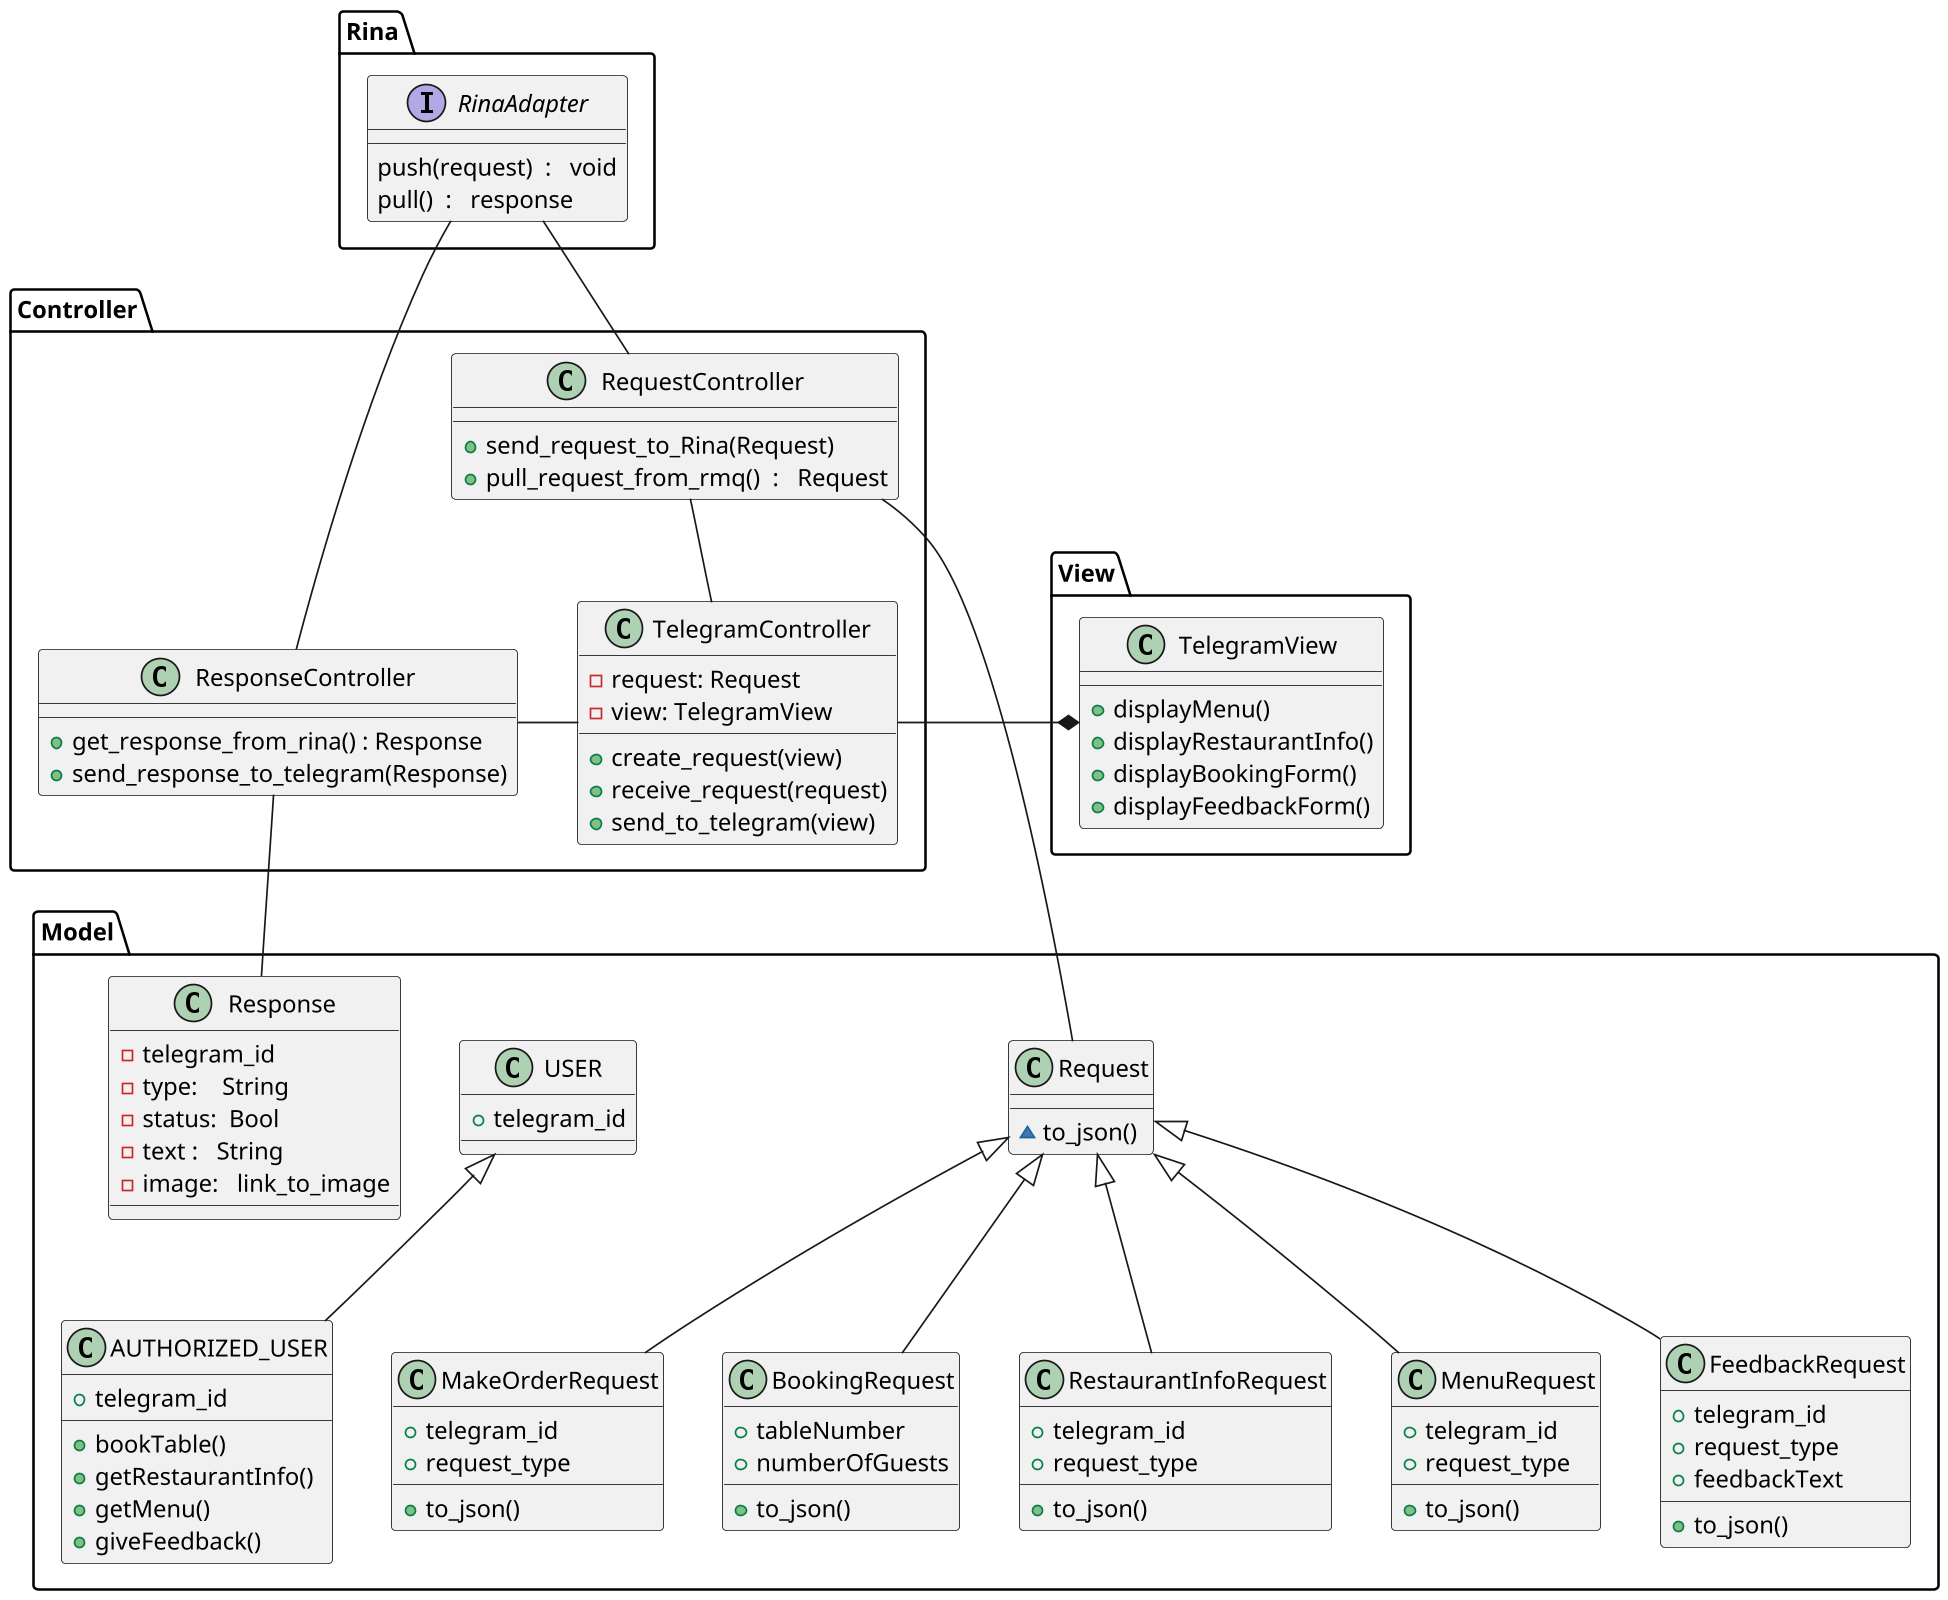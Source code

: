 @startuml

scale  2048 width
scale  1600 height
package "Model" {

'class RabbitMQ{
'-Producer
'-Consumer
'}
class USER {
  +telegram_id
}

class AUTHORIZED_USER {
  +telegram_id
  +bookTable()
  +getRestaurantInfo()
  +getMenu()
  +giveFeedback()
}
  class Response{
  -telegram_id
  -type:    String
  -status:  Bool
  -text :   String
  -image:   link_to_image


  }

  class Request {
'    +telegram_id
'    +request_type
    ~to_json()
  }
  class MakeOrderRequest{
  +telegram_id
    +request_type
    +to_json()
  }

  class BookingRequest {

    +tableNumber
    +numberOfGuests
     +to_json()
  }

  class RestaurantInfoRequest {
    +telegram_id
    +request_type
     +to_json()
  }

  class MenuRequest {
    +telegram_id
    +request_type
     +to_json()
  }

  class FeedbackRequest {
    +telegram_id
    +request_type
    +feedbackText
     +to_json()
  }


}

package "View" {
  class TelegramView {
    +displayMenu()
    +displayRestaurantInfo()
    +displayBookingForm()
    +displayFeedbackForm()
  }
}

package Rina {
interface RinaAdapter{
push(request)  :   void
pull()  :   response
}

}
package "Controller" {

'  class RMQController{
'  +send_request_to_rmq()
'  }
  class ResponseController{
'  +receive_response_from_rmq()
  +get_response_from_rina() : Response
  +send_response_to_telegram(Response)
  }
  class RequestController{
'  -request:Request
  +send_request_to_Rina(Request)
  +pull_request_from_rmq()  :   Request
  }
  class TelegramController {
    -request: Request
    -view: TelegramView

    +create_request(view)
    +receive_request(request)
    +send_to_telegram(view)
  }
}
Request <|-- BookingRequest
Request <|-- MakeOrderRequest

Request <|-- RestaurantInfoRequest
Request <|-- MenuRequest
Request <|-- FeedbackRequest
'TelegramView *--
TelegramController -right-* TelegramView
'ResponseController -> TelegramController
RinaAdapter -- RequestController
RinaAdapter -- ResponseController
ResponseController - TelegramController
RequestController -- TelegramController
ResponseController -- Response
RequestController - Request
USER <|-- AUTHORIZED_USER
'TelegramController --> Request
'RMQController --> RabbitMQ

@enduml